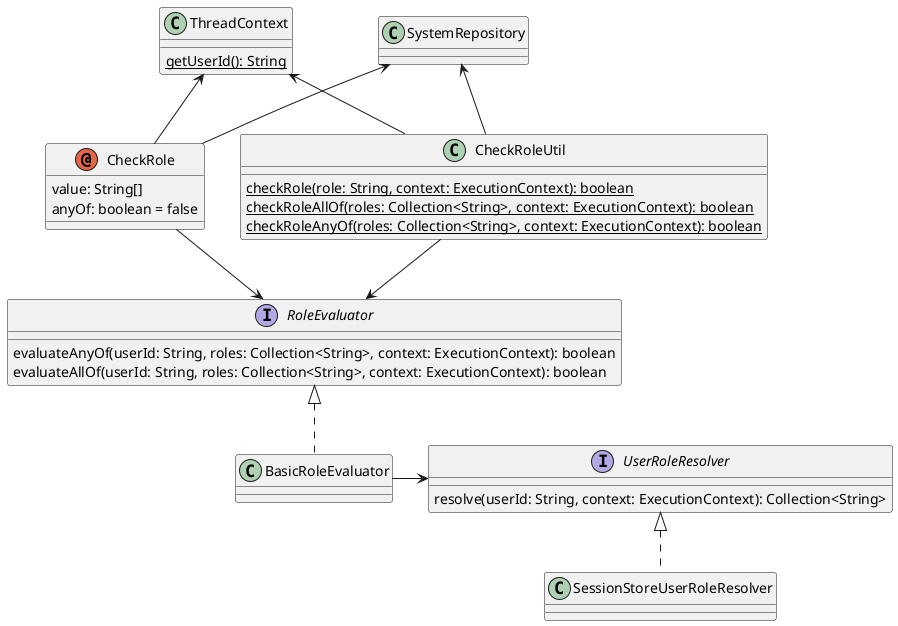 @startuml architecture
annotation CheckRole {
    value: String[]
    anyOf: boolean = false
}
interface RoleEvaluator {
    evaluateAnyOf(userId: String, roles: Collection<String>, context: ExecutionContext): boolean
    evaluateAllOf(userId: String, roles: Collection<String>, context: ExecutionContext): boolean
}
class BasicRoleEvaluator implements RoleEvaluator {

}
class CheckRoleUtil {
    {static} checkRole(role: String, context: ExecutionContext): boolean
    {static} checkRoleAllOf(roles: Collection<String>, context: ExecutionContext): boolean
    {static} checkRoleAnyOf(roles: Collection<String>, context: ExecutionContext): boolean
}
interface UserRoleResolver {
    resolve(userId: String, context: ExecutionContext): Collection<String>
}
class SessionStoreUserRoleResolver implements UserRoleResolver {}
class ThreadContext {
    {static} getUserId(): String
}
class SystemRepository {}

SystemRepository <-- CheckRole
SystemRepository <-- CheckRoleUtil
ThreadContext <-- CheckRole
ThreadContext <-- CheckRoleUtil
CheckRole --> RoleEvaluator
CheckRoleUtil --> RoleEvaluator
BasicRoleEvaluator -> UserRoleResolver
@enduml